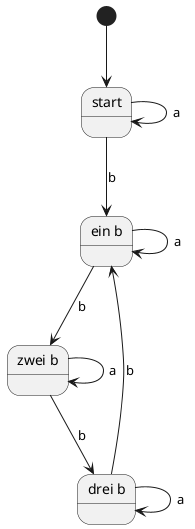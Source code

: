 @startuml
[*] --> 0

state "start" as 0

state "ein b" as 1
state "zwei b" as 2
state "drei b" as 3

0 --> 1 : b
0 --> 0 : a
'1 --> 2 : a

1 --> 2 : b
'2 --> 1 : b
1 --> 1 : a
2 --> 2 : a

2 --> 3 : b
3 --> 3 : a

3 --> 1 : b

@enduml
